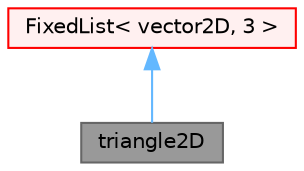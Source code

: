 digraph "triangle2D"
{
 // LATEX_PDF_SIZE
  bgcolor="transparent";
  edge [fontname=Helvetica,fontsize=10,labelfontname=Helvetica,labelfontsize=10];
  node [fontname=Helvetica,fontsize=10,shape=box,height=0.2,width=0.4];
  Node1 [id="Node000001",label="triangle2D",height=0.2,width=0.4,color="gray40", fillcolor="grey60", style="filled", fontcolor="black",tooltip="2-D triangle and queries"];
  Node2 -> Node1 [id="edge1_Node000001_Node000002",dir="back",color="steelblue1",style="solid",tooltip=" "];
  Node2 [id="Node000002",label="FixedList\< vector2D, 3 \>",height=0.2,width=0.4,color="red", fillcolor="#FFF0F0", style="filled",URL="$classFoam_1_1FixedList.html",tooltip=" "];
}

